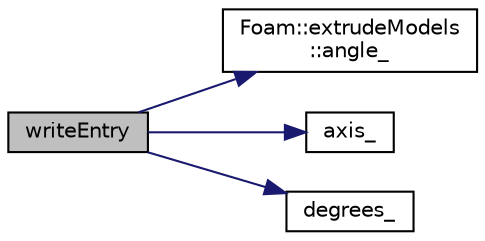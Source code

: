 digraph "writeEntry"
{
  bgcolor="transparent";
  edge [fontname="Helvetica",fontsize="10",labelfontname="Helvetica",labelfontsize="10"];
  node [fontname="Helvetica",fontsize="10",shape=record];
  rankdir="LR";
  Node1 [label="writeEntry",height=0.2,width=0.4,color="black", fillcolor="grey75", style="filled" fontcolor="black"];
  Node1 -> Node2 [color="midnightblue",fontsize="10",style="solid",fontname="Helvetica"];
  Node2 [label="Foam::extrudeModels\l::angle_",height=0.2,width=0.4,color="black",URL="$namespaceFoam_1_1extrudeModels.html#a3bdecac0090f04d687828d9073e297fd"];
  Node1 -> Node3 [color="midnightblue",fontsize="10",style="solid",fontname="Helvetica"];
  Node3 [label="axis_",height=0.2,width=0.4,color="black",URL="$cylindricalInletVelocityFvPatchVectorField_8C.html#a2a829020d091e61687324780ca13b3d2"];
  Node1 -> Node4 [color="midnightblue",fontsize="10",style="solid",fontname="Helvetica"];
  Node4 [label="degrees_",height=0.2,width=0.4,color="black",URL="$EulerCoordinateRotation_8C.html#ae12186a453b4ae7582b7d632ffd59dd3"];
}
